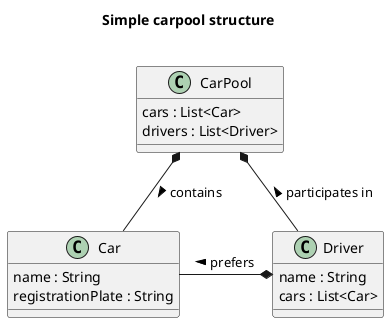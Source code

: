 @startuml

title Simple carpool structure\n

class Car {
    name : String
    registrationPlate : String
}
class Driver {
    name : String
    cars : List<Car>
}
class CarPool {
    cars : List<Car>
    drivers : List<Driver>
}


CarPool *-- Car : contains >
CarPool *-- Driver : participates in <
Driver *-left- Car : prefers >

@enduml